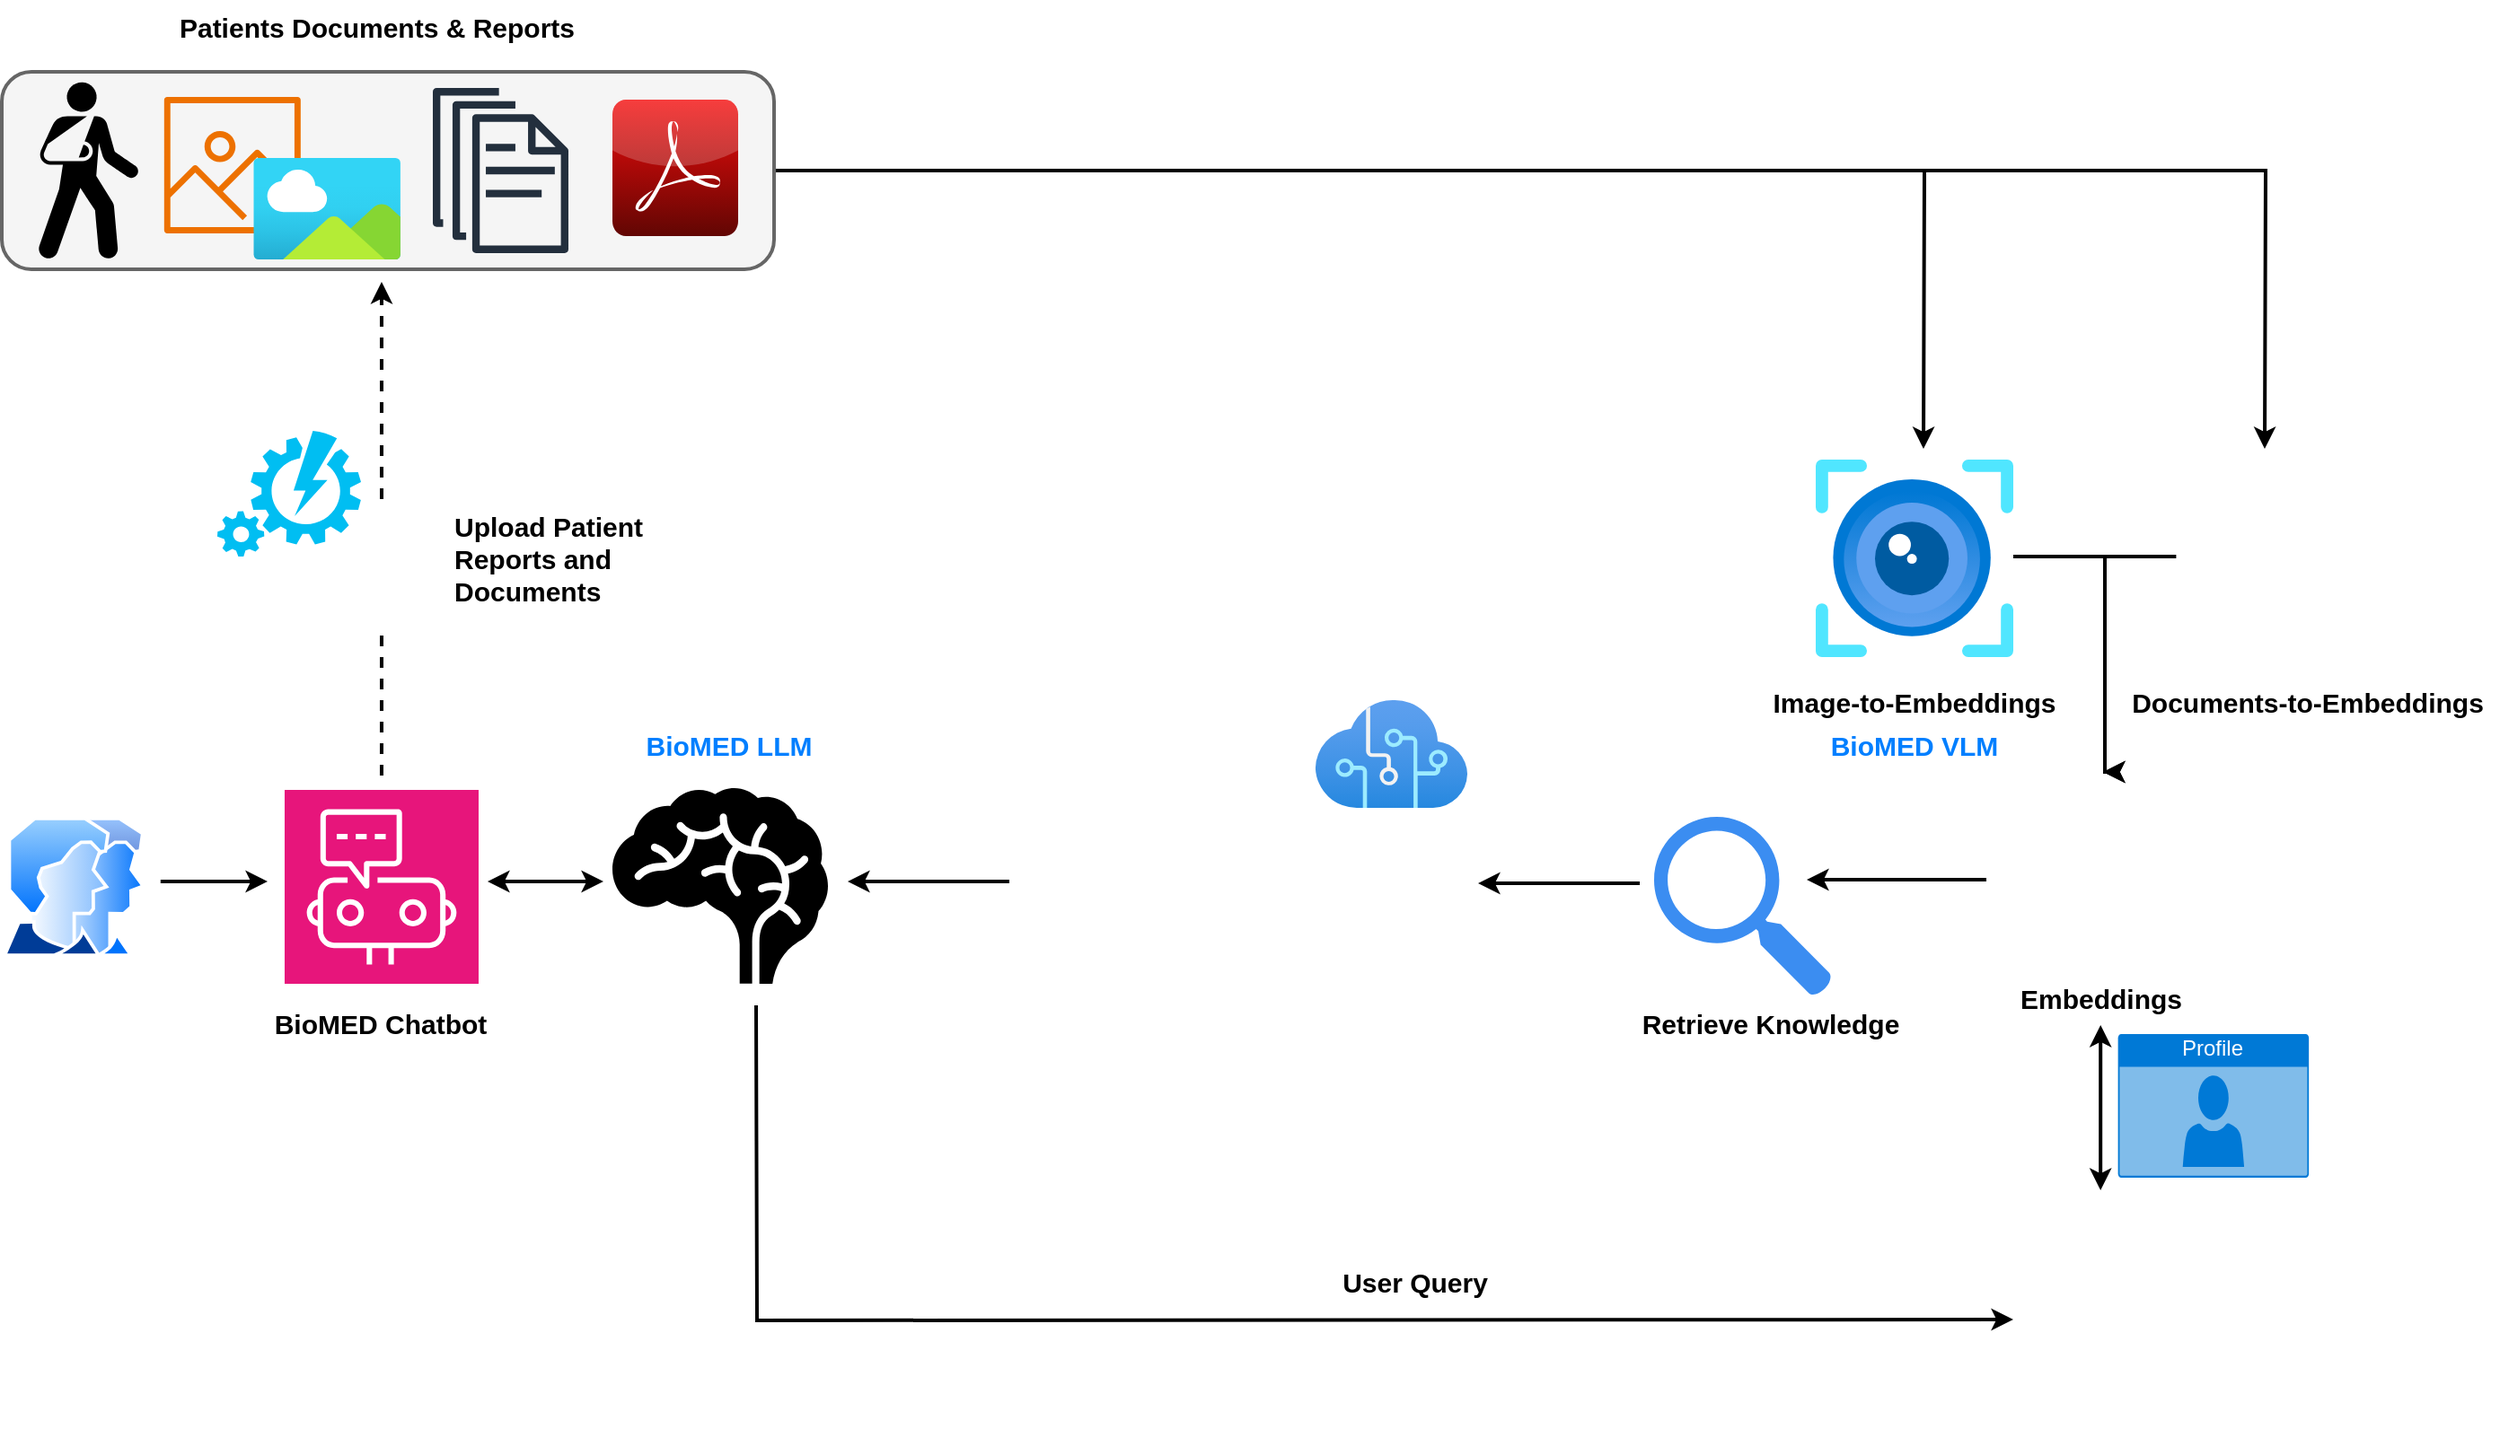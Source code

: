 <mxfile version="26.0.3">
  <diagram name="biomed_vlm_v1.0" id="olLuR2-qkcQJW6yekHaO">
    <mxGraphModel dx="2084" dy="1360" grid="1" gridSize="10" guides="1" tooltips="1" connect="1" arrows="1" fold="1" page="1" pageScale="1" pageWidth="1600" pageHeight="1200" math="0" shadow="0">
      <root>
        <mxCell id="0" />
        <mxCell id="1" parent="0" />
        <mxCell id="Iu9lDwpNRBpzqyGJhSqx-49" style="edgeStyle=orthogonalEdgeStyle;rounded=0;orthogonalLoop=1;jettySize=auto;html=1;startArrow=classic;startFill=1;strokeWidth=2;" edge="1" parent="1">
          <mxGeometry relative="1" as="geometry">
            <mxPoint x="495" y="641" as="targetPoint" />
            <mxPoint x="430.49" y="641" as="sourcePoint" />
          </mxGeometry>
        </mxCell>
        <mxCell id="Iu9lDwpNRBpzqyGJhSqx-1" value="" style="sketch=0;points=[[0,0,0],[0.25,0,0],[0.5,0,0],[0.75,0,0],[1,0,0],[0,1,0],[0.25,1,0],[0.5,1,0],[0.75,1,0],[1,1,0],[0,0.25,0],[0,0.5,0],[0,0.75,0],[1,0.25,0],[1,0.5,0],[1,0.75,0]];points=[[0,0,0],[0.25,0,0],[0.5,0,0],[0.75,0,0],[1,0,0],[0,1,0],[0.25,1,0],[0.5,1,0],[0.75,1,0],[1,1,0],[0,0.25,0],[0,0.5,0],[0,0.75,0],[1,0.25,0],[1,0.5,0],[1,0.75,0]];outlineConnect=0;fontColor=#232F3E;fillColor=#E7157B;strokeColor=#ffffff;dashed=0;verticalLabelPosition=bottom;verticalAlign=top;align=center;html=1;fontSize=12;fontStyle=0;aspect=fixed;shape=mxgraph.aws4.resourceIcon;resIcon=mxgraph.aws4.chatbot;" vertex="1" parent="1">
          <mxGeometry x="317.49" y="590" width="108" height="108" as="geometry" />
        </mxCell>
        <mxCell id="Iu9lDwpNRBpzqyGJhSqx-61" style="edgeStyle=orthogonalEdgeStyle;rounded=0;orthogonalLoop=1;jettySize=auto;html=1;strokeWidth=2;" edge="1" parent="1">
          <mxGeometry relative="1" as="geometry">
            <mxPoint x="308" y="641" as="targetPoint" />
            <mxPoint x="248.41" y="641" as="sourcePoint" />
          </mxGeometry>
        </mxCell>
        <mxCell id="Iu9lDwpNRBpzqyGJhSqx-2" value="" style="image;aspect=fixed;perimeter=ellipsePerimeter;html=1;align=center;shadow=0;dashed=0;spacingTop=3;image=img/lib/active_directory/user_accounts.svg;" vertex="1" parent="1">
          <mxGeometry x="160" y="605" width="80.41" height="78" as="geometry" />
        </mxCell>
        <mxCell id="Iu9lDwpNRBpzqyGJhSqx-3" value="" style="shape=mxgraph.signs.healthcare.brain;html=1;pointerEvents=1;fillColor=#000000;strokeColor=none;verticalLabelPosition=bottom;verticalAlign=top;align=center;" vertex="1" parent="1">
          <mxGeometry x="500" y="589" width="120" height="109" as="geometry" />
        </mxCell>
        <mxCell id="Iu9lDwpNRBpzqyGJhSqx-35" style="edgeStyle=orthogonalEdgeStyle;rounded=0;orthogonalLoop=1;jettySize=auto;html=1;strokeWidth=2;" edge="1" parent="1" source="Iu9lDwpNRBpzqyGJhSqx-14">
          <mxGeometry relative="1" as="geometry">
            <mxPoint x="1330" y="580" as="targetPoint" />
            <Array as="points">
              <mxPoint x="1331" y="460" />
            </Array>
          </mxGeometry>
        </mxCell>
        <mxCell id="Iu9lDwpNRBpzqyGJhSqx-14" value="" style="image;aspect=fixed;html=1;points=[];align=center;fontSize=12;image=img/lib/azure2/ai_machine_learning/Computer_Vision.svg;" vertex="1" parent="1">
          <mxGeometry x="1170" y="406" width="110" height="110" as="geometry" />
        </mxCell>
        <mxCell id="Iu9lDwpNRBpzqyGJhSqx-62" style="edgeStyle=orthogonalEdgeStyle;rounded=0;orthogonalLoop=1;jettySize=auto;html=1;endArrow=none;endFill=0;strokeWidth=2;dashed=1;" edge="1" parent="1">
          <mxGeometry relative="1" as="geometry">
            <mxPoint x="371.49" y="583" as="targetPoint" />
            <mxPoint x="371.5" y="504" as="sourcePoint" />
          </mxGeometry>
        </mxCell>
        <mxCell id="Iu9lDwpNRBpzqyGJhSqx-63" style="edgeStyle=orthogonalEdgeStyle;rounded=0;orthogonalLoop=1;jettySize=auto;html=1;strokeWidth=2;dashed=1;" edge="1" parent="1">
          <mxGeometry relative="1" as="geometry">
            <mxPoint x="371.49" y="307" as="targetPoint" />
            <mxPoint x="371.5" y="428" as="sourcePoint" />
          </mxGeometry>
        </mxCell>
        <mxCell id="Iu9lDwpNRBpzqyGJhSqx-15" value="" style="shape=image;verticalLabelPosition=bottom;labelBackgroundColor=default;verticalAlign=top;aspect=fixed;imageAspect=0;image=https://cdn-icons-png.flaticon.com/512/126/126477.png;" vertex="1" parent="1">
          <mxGeometry x="336.49" y="431" width="70" height="70" as="geometry" />
        </mxCell>
        <mxCell id="Iu9lDwpNRBpzqyGJhSqx-19" value="" style="group" vertex="1" connectable="0" parent="1">
          <mxGeometry x="1280" y="591" width="97.175" height="130" as="geometry" />
        </mxCell>
        <mxCell id="Iu9lDwpNRBpzqyGJhSqx-56" style="edgeStyle=orthogonalEdgeStyle;rounded=0;orthogonalLoop=1;jettySize=auto;html=1;strokeWidth=2;" edge="1" parent="Iu9lDwpNRBpzqyGJhSqx-19">
          <mxGeometry relative="1" as="geometry">
            <mxPoint x="-115" y="49" as="targetPoint" />
            <mxPoint x="-15" y="49" as="sourcePoint" />
          </mxGeometry>
        </mxCell>
        <mxCell id="Iu9lDwpNRBpzqyGJhSqx-17" value="" style="shape=image;verticalLabelPosition=bottom;labelBackgroundColor=default;verticalAlign=top;aspect=fixed;imageAspect=0;image=https://st4.depositphotos.com/16138592/31568/v/450/depositphotos_315685720-stock-illustration-coding-chip-embedding-icon-line.jpg;clipPath=inset(8% 21.33% 33% 21.33%);" vertex="1" parent="Iu9lDwpNRBpzqyGJhSqx-19">
          <mxGeometry width="97.175" height="100" as="geometry" />
        </mxCell>
        <mxCell id="Iu9lDwpNRBpzqyGJhSqx-38" style="edgeStyle=orthogonalEdgeStyle;rounded=0;orthogonalLoop=1;jettySize=auto;html=1;startArrow=classic;startFill=1;strokeWidth=2;" edge="1" parent="Iu9lDwpNRBpzqyGJhSqx-19" source="Iu9lDwpNRBpzqyGJhSqx-18">
          <mxGeometry relative="1" as="geometry">
            <mxPoint x="48.59" y="222" as="targetPoint" />
          </mxGeometry>
        </mxCell>
        <mxCell id="Iu9lDwpNRBpzqyGJhSqx-18" value="&lt;b&gt;&lt;font style=&quot;font-size: 15px;&quot;&gt;Embeddings&lt;/font&gt;&lt;/b&gt;" style="text;html=1;align=center;verticalAlign=middle;whiteSpace=wrap;rounded=0;" vertex="1" parent="Iu9lDwpNRBpzqyGJhSqx-19">
          <mxGeometry x="18.59" y="100" width="60" height="30" as="geometry" />
        </mxCell>
        <mxCell id="Iu9lDwpNRBpzqyGJhSqx-36" style="edgeStyle=orthogonalEdgeStyle;rounded=0;orthogonalLoop=1;jettySize=auto;html=1;strokeWidth=2;" edge="1" parent="1" source="Iu9lDwpNRBpzqyGJhSqx-21">
          <mxGeometry relative="1" as="geometry">
            <mxPoint x="1330" y="580" as="targetPoint" />
            <Array as="points">
              <mxPoint x="1331" y="460" />
            </Array>
          </mxGeometry>
        </mxCell>
        <mxCell id="Iu9lDwpNRBpzqyGJhSqx-21" value="" style="shape=image;verticalLabelPosition=bottom;labelBackgroundColor=default;verticalAlign=top;aspect=fixed;imageAspect=0;image=https://png.pngtree.com/png-vector/20190514/ourmid/pngtree-emb--file-format-icon-design-png-image_1040671.jpg;clipPath=inset(11.67% 11.33% 9.67% 19.67%);" vertex="1" parent="1">
          <mxGeometry x="1370.69" y="406" width="105.25" height="120" as="geometry" />
        </mxCell>
        <mxCell id="Iu9lDwpNRBpzqyGJhSqx-23" value="" style="verticalLabelPosition=bottom;html=1;verticalAlign=top;align=center;strokeColor=none;fillColor=#00BEF2;shape=mxgraph.azure.automation;pointerEvents=1;" vertex="1" parent="1">
          <mxGeometry x="280" y="390" width="80" height="70" as="geometry" />
        </mxCell>
        <mxCell id="Iu9lDwpNRBpzqyGJhSqx-53" style="edgeStyle=orthogonalEdgeStyle;rounded=0;orthogonalLoop=1;jettySize=auto;html=1;endArrow=none;endFill=0;startArrow=classic;startFill=1;strokeWidth=2;" edge="1" parent="1">
          <mxGeometry relative="1" as="geometry">
            <mxPoint x="580" y="710" as="targetPoint" />
            <mxPoint x="1280" y="885" as="sourcePoint" />
          </mxGeometry>
        </mxCell>
        <mxCell id="Iu9lDwpNRBpzqyGJhSqx-24" value="" style="shape=image;verticalLabelPosition=bottom;labelBackgroundColor=default;verticalAlign=top;aspect=fixed;imageAspect=0;image=https://i.pinimg.com/564x/3b/6a/bc/3b6abc79b14c9d926a5da2f93cb16105.jpg;" vertex="1" parent="1">
          <mxGeometry x="1290" y="820" width="130" height="130" as="geometry" />
        </mxCell>
        <mxCell id="Iu9lDwpNRBpzqyGJhSqx-25" value="" style="group" vertex="1" connectable="0" parent="1">
          <mxGeometry x="160" y="150" width="430" height="150" as="geometry" />
        </mxCell>
        <mxCell id="Iu9lDwpNRBpzqyGJhSqx-33" style="edgeStyle=orthogonalEdgeStyle;rounded=0;orthogonalLoop=1;jettySize=auto;html=1;strokeWidth=2;" edge="1" parent="Iu9lDwpNRBpzqyGJhSqx-25" source="Iu9lDwpNRBpzqyGJhSqx-10">
          <mxGeometry relative="1" as="geometry">
            <mxPoint x="1260" y="250" as="targetPoint" />
          </mxGeometry>
        </mxCell>
        <mxCell id="Iu9lDwpNRBpzqyGJhSqx-34" style="edgeStyle=orthogonalEdgeStyle;rounded=0;orthogonalLoop=1;jettySize=auto;html=1;strokeWidth=2;" edge="1" parent="Iu9lDwpNRBpzqyGJhSqx-25" source="Iu9lDwpNRBpzqyGJhSqx-10">
          <mxGeometry relative="1" as="geometry">
            <mxPoint x="1070" y="250" as="targetPoint" />
          </mxGeometry>
        </mxCell>
        <mxCell id="Iu9lDwpNRBpzqyGJhSqx-10" value="" style="rounded=1;whiteSpace=wrap;html=1;strokeWidth=2;fillColor=#f5f5f5;fontColor=#333333;strokeColor=#666666;container=0;" vertex="1" parent="Iu9lDwpNRBpzqyGJhSqx-25">
          <mxGeometry y="40" width="430" height="110" as="geometry" />
        </mxCell>
        <mxCell id="Iu9lDwpNRBpzqyGJhSqx-22" value="" style="shape=mxgraph.signs.healthcare.out_patient;html=1;pointerEvents=1;fillColor=#000000;strokeColor=none;verticalLabelPosition=bottom;verticalAlign=top;align=center;" vertex="1" parent="Iu9lDwpNRBpzqyGJhSqx-25">
          <mxGeometry x="20" y="45.5" width="56" height="99" as="geometry" />
        </mxCell>
        <mxCell id="Iu9lDwpNRBpzqyGJhSqx-7" value="" style="sketch=0;outlineConnect=0;fontColor=#232F3E;gradientColor=none;fillColor=#232F3D;strokeColor=none;dashed=0;verticalLabelPosition=bottom;verticalAlign=top;align=center;html=1;fontSize=12;fontStyle=0;aspect=fixed;pointerEvents=1;shape=mxgraph.aws4.documents;container=0;" vertex="1" parent="Iu9lDwpNRBpzqyGJhSqx-25">
          <mxGeometry x="240" y="49" width="75.49" height="92" as="geometry" />
        </mxCell>
        <mxCell id="Iu9lDwpNRBpzqyGJhSqx-5" value="" style="dashed=0;outlineConnect=0;html=1;align=center;labelPosition=center;verticalLabelPosition=bottom;verticalAlign=top;shape=mxgraph.webicons.adobe_pdf;fillColor=#F40C0C;gradientColor=#610603;container=0;" vertex="1" parent="Iu9lDwpNRBpzqyGJhSqx-25">
          <mxGeometry x="340" y="55.5" width="70" height="76" as="geometry" />
        </mxCell>
        <mxCell id="Iu9lDwpNRBpzqyGJhSqx-8" value="" style="sketch=0;outlineConnect=0;fontColor=#232F3E;gradientColor=none;fillColor=#ED7100;strokeColor=none;dashed=0;verticalLabelPosition=bottom;verticalAlign=top;align=center;html=1;fontSize=12;fontStyle=0;aspect=fixed;pointerEvents=1;shape=mxgraph.aws4.container_registry_image;container=0;" vertex="1" parent="Iu9lDwpNRBpzqyGJhSqx-25">
          <mxGeometry x="90.41" y="54" width="76" height="76" as="geometry" />
        </mxCell>
        <mxCell id="Iu9lDwpNRBpzqyGJhSqx-9" value="" style="image;aspect=fixed;html=1;points=[];align=center;fontSize=12;image=img/lib/azure2/general/Image.svg;container=0;" vertex="1" parent="Iu9lDwpNRBpzqyGJhSqx-25">
          <mxGeometry x="140" y="88" width="82.19" height="56.5" as="geometry" />
        </mxCell>
        <mxCell id="Iu9lDwpNRBpzqyGJhSqx-11" value="&lt;b&gt;&lt;font style=&quot;font-size: 15px;&quot;&gt;Patients Documents &amp;amp; Reports&lt;/font&gt;&lt;/b&gt;" style="text;html=1;align=center;verticalAlign=middle;whiteSpace=wrap;rounded=0;container=0;" vertex="1" parent="Iu9lDwpNRBpzqyGJhSqx-25">
          <mxGeometry x="90" width="237.5" height="30" as="geometry" />
        </mxCell>
        <mxCell id="Iu9lDwpNRBpzqyGJhSqx-28" value="" style="group" vertex="1" connectable="0" parent="1">
          <mxGeometry x="730" y="540" width="246.23" height="150" as="geometry" />
        </mxCell>
        <mxCell id="Iu9lDwpNRBpzqyGJhSqx-13" value="" style="image;aspect=fixed;html=1;points=[];align=center;fontSize=12;image=img/lib/azure2/ai_machine_learning/Cognitive_Services.svg;" vertex="1" parent="Iu9lDwpNRBpzqyGJhSqx-28">
          <mxGeometry x="161.23" width="85" height="60" as="geometry" />
        </mxCell>
        <mxCell id="Iu9lDwpNRBpzqyGJhSqx-59" style="edgeStyle=orthogonalEdgeStyle;rounded=0;orthogonalLoop=1;jettySize=auto;html=1;startArrow=classic;startFill=1;endArrow=none;endFill=0;strokeWidth=2;" edge="1" parent="Iu9lDwpNRBpzqyGJhSqx-28">
          <mxGeometry relative="1" as="geometry">
            <mxPoint x="342" y="102" as="targetPoint" />
            <mxPoint x="252" y="102" as="sourcePoint" />
          </mxGeometry>
        </mxCell>
        <mxCell id="Iu9lDwpNRBpzqyGJhSqx-60" style="edgeStyle=orthogonalEdgeStyle;rounded=0;orthogonalLoop=1;jettySize=auto;html=1;strokeWidth=2;" edge="1" parent="Iu9lDwpNRBpzqyGJhSqx-28">
          <mxGeometry relative="1" as="geometry">
            <mxPoint x="-99" y="101" as="targetPoint" />
            <mxPoint x="-9" y="101" as="sourcePoint" />
          </mxGeometry>
        </mxCell>
        <mxCell id="Iu9lDwpNRBpzqyGJhSqx-26" value="" style="shape=image;verticalLabelPosition=bottom;labelBackgroundColor=default;verticalAlign=top;aspect=fixed;imageAspect=0;image=https://cdn.worldvectorlogo.com/logos/context.svg;clipPath=inset(37.67% 11.33% 36.67% 9.67%);" vertex="1" parent="Iu9lDwpNRBpzqyGJhSqx-28">
          <mxGeometry y="70" width="246.23" height="80" as="geometry" />
        </mxCell>
        <mxCell id="Iu9lDwpNRBpzqyGJhSqx-43" value="&lt;font style=&quot;font-size: 15px;&quot;&gt;&lt;b&gt;Upload Patient Reports and Documents&lt;/b&gt;&lt;/font&gt;" style="text;html=1;align=left;verticalAlign=middle;whiteSpace=wrap;rounded=0;" vertex="1" parent="1">
          <mxGeometry x="410" y="424" width="120" height="74" as="geometry" />
        </mxCell>
        <mxCell id="Iu9lDwpNRBpzqyGJhSqx-44" value="&lt;font style=&quot;font-size: 15px;&quot;&gt;&lt;b&gt;Image-to-Embeddings&lt;/b&gt;&lt;/font&gt;" style="text;html=1;align=center;verticalAlign=middle;whiteSpace=wrap;rounded=0;" vertex="1" parent="1">
          <mxGeometry x="1140" y="526" width="170" height="30" as="geometry" />
        </mxCell>
        <mxCell id="Iu9lDwpNRBpzqyGJhSqx-45" value="&lt;font style=&quot;font-size: 15px;&quot;&gt;&lt;b&gt;Documents-to-Embeddings&lt;/b&gt;&lt;/font&gt;" style="text;html=1;align=center;verticalAlign=middle;whiteSpace=wrap;rounded=0;" vertex="1" parent="1">
          <mxGeometry x="1338.32" y="526" width="211.68" height="30" as="geometry" />
        </mxCell>
        <mxCell id="Iu9lDwpNRBpzqyGJhSqx-48" value="" style="sketch=0;html=1;aspect=fixed;strokeColor=none;shadow=0;fillColor=#3B8DF1;verticalAlign=top;labelPosition=center;verticalLabelPosition=bottom;shape=mxgraph.gcp2.search" vertex="1" parent="1">
          <mxGeometry x="1080" y="605" width="99" height="100" as="geometry" />
        </mxCell>
        <mxCell id="Iu9lDwpNRBpzqyGJhSqx-64" value="&lt;font style=&quot;font-size: 15px;&quot;&gt;&lt;b&gt;Retrieve Knowledge&lt;/b&gt;&lt;/font&gt;" style="text;html=1;align=center;verticalAlign=middle;whiteSpace=wrap;rounded=0;" vertex="1" parent="1">
          <mxGeometry x="1060" y="705" width="170" height="30" as="geometry" />
        </mxCell>
        <mxCell id="Iu9lDwpNRBpzqyGJhSqx-66" value="&lt;b&gt;&lt;font style=&quot;font-size: 15px; color: rgb(0, 127, 255);&quot;&gt;BioMED LLM&lt;/font&gt;&lt;/b&gt;" style="text;html=1;align=center;verticalAlign=middle;whiteSpace=wrap;rounded=0;" vertex="1" parent="1">
          <mxGeometry x="510" y="550" width="110" height="30" as="geometry" />
        </mxCell>
        <mxCell id="Iu9lDwpNRBpzqyGJhSqx-67" value="&lt;b&gt;&lt;font style=&quot;font-size: 15px; color: rgb(0, 127, 255);&quot;&gt;BioMED VLM&lt;/font&gt;&lt;/b&gt;" style="text;html=1;align=center;verticalAlign=middle;whiteSpace=wrap;rounded=0;" vertex="1" parent="1">
          <mxGeometry x="1170" y="550" width="110" height="30" as="geometry" />
        </mxCell>
        <mxCell id="Iu9lDwpNRBpzqyGJhSqx-68" value="&lt;font style=&quot;font-size: 15px;&quot;&gt;&lt;b&gt;BioMED Chatbot&lt;/b&gt;&lt;/font&gt;" style="text;html=1;align=center;verticalAlign=middle;whiteSpace=wrap;rounded=0;" vertex="1" parent="1">
          <mxGeometry x="301.49" y="705" width="140" height="30" as="geometry" />
        </mxCell>
        <mxCell id="Iu9lDwpNRBpzqyGJhSqx-70" value="&lt;font style=&quot;font-size: 15px;&quot;&gt;&lt;b&gt;User Query&lt;/b&gt;&lt;/font&gt;" style="text;html=1;align=center;verticalAlign=middle;whiteSpace=wrap;rounded=0;" vertex="1" parent="1">
          <mxGeometry x="900" y="849" width="93.77" height="30" as="geometry" />
        </mxCell>
        <mxCell id="Iu9lDwpNRBpzqyGJhSqx-42" value="Profile" style="html=1;whiteSpace=wrap;strokeColor=none;fillColor=#0079D6;labelPosition=center;verticalLabelPosition=middle;verticalAlign=top;align=center;fontSize=12;outlineConnect=0;spacingTop=-6;fontColor=#FFFFFF;sketch=0;shape=mxgraph.sitemap.profile;" vertex="1" parent="1">
          <mxGeometry x="1338.32" y="726" width="106.26" height="80" as="geometry" />
        </mxCell>
      </root>
    </mxGraphModel>
  </diagram>
</mxfile>
